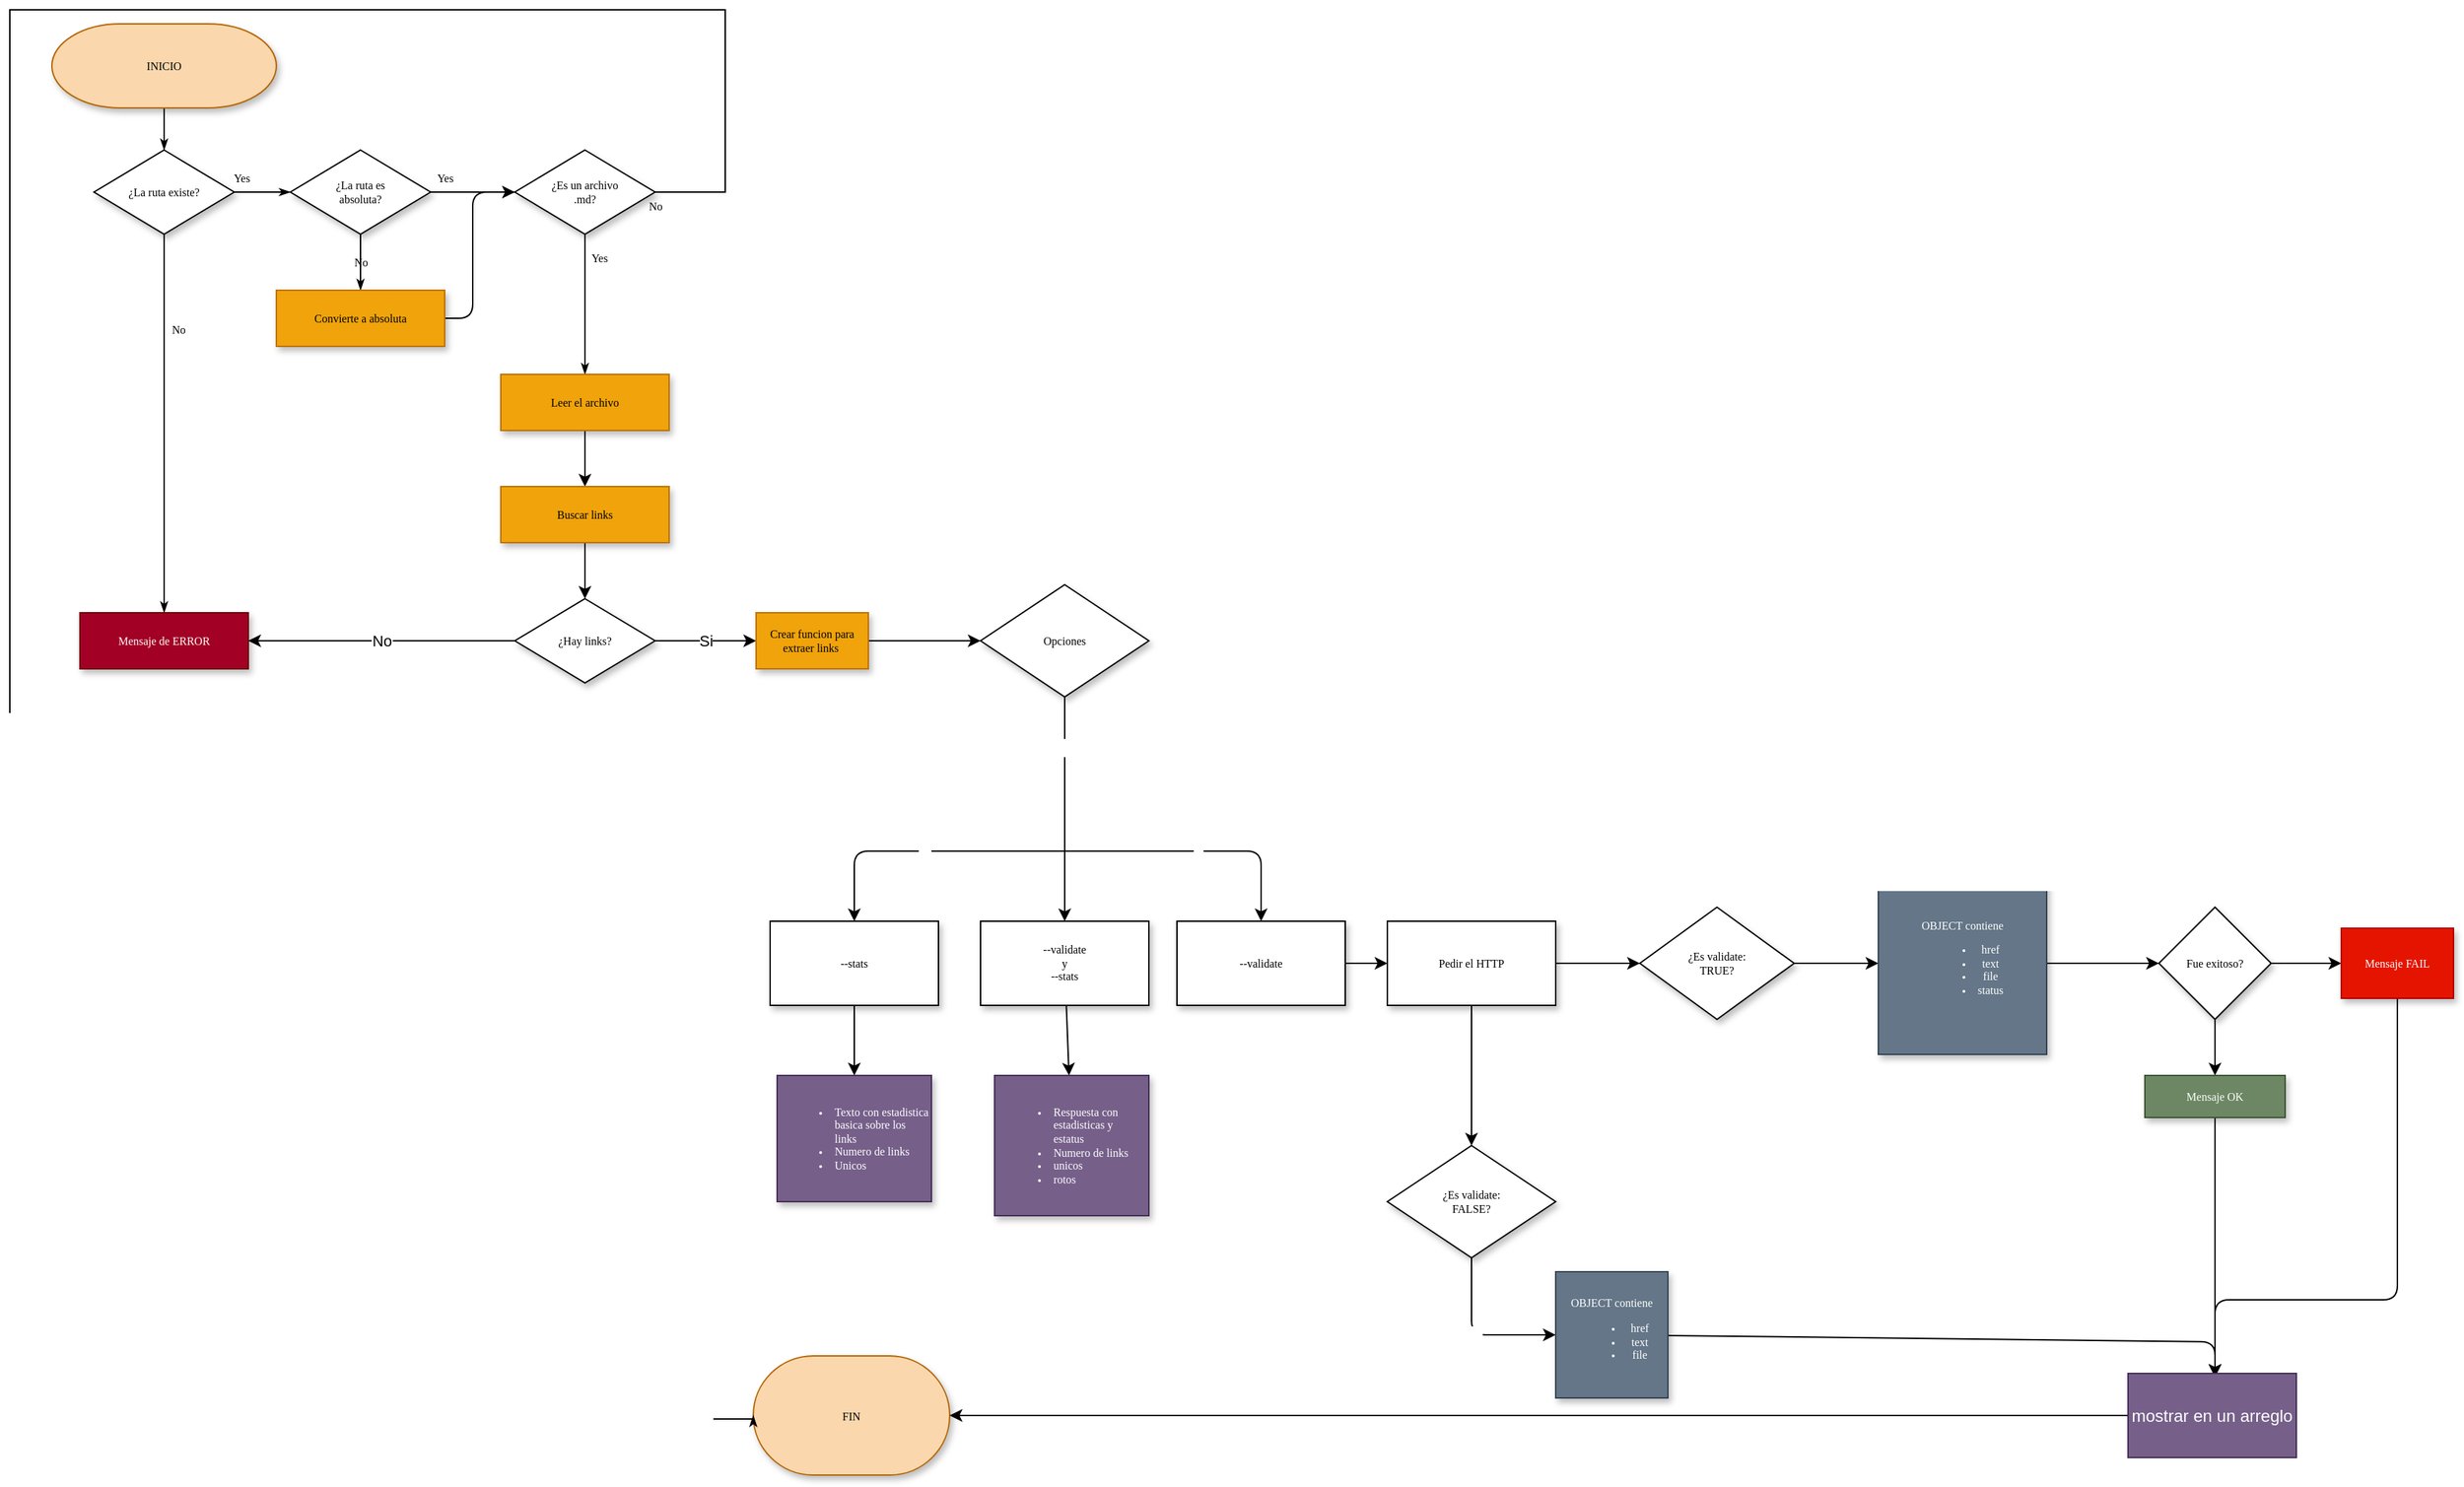 <mxfile>
    <diagram name="Page-1" id="edf60f1a-56cd-e834-aa8a-f176f3a09ee4">
        <mxGraphModel dx="1028" dy="568" grid="1" gridSize="10" guides="1" tooltips="1" connect="1" arrows="1" fold="1" page="1" pageScale="1" pageWidth="1100" pageHeight="850" background="none" math="0" shadow="0">
            <root>
                <mxCell id="0"/>
                <mxCell id="1" parent="0"/>
                <mxCell id="60e70716793133e9-32" style="edgeStyle=orthogonalEdgeStyle;rounded=0;html=1;labelBackgroundColor=none;startSize=5;endArrow=classicThin;endFill=1;endSize=5;jettySize=auto;orthogonalLoop=1;strokeWidth=1;fontFamily=Verdana;fontSize=8;exitX=0.5;exitY=1;exitDx=0;exitDy=0;exitPerimeter=0;" parent="1" source="4" target="60e70716793133e9-5" edge="1">
                    <mxGeometry relative="1" as="geometry">
                        <mxPoint x="350" y="180" as="sourcePoint"/>
                    </mxGeometry>
                </mxCell>
                <mxCell id="60e70716793133e9-33" value="Yes" style="edgeStyle=orthogonalEdgeStyle;rounded=0;html=1;labelBackgroundColor=none;startSize=5;endArrow=classicThin;endFill=1;endSize=5;jettySize=auto;orthogonalLoop=1;strokeWidth=1;fontFamily=Verdana;fontSize=8" parent="1" source="60e70716793133e9-5" target="60e70716793133e9-7" edge="1">
                    <mxGeometry x="-0.778" y="10" relative="1" as="geometry">
                        <mxPoint as="offset"/>
                    </mxGeometry>
                </mxCell>
                <mxCell id="60e70716793133e9-37" value="No" style="edgeStyle=orthogonalEdgeStyle;rounded=0;html=1;labelBackgroundColor=none;startSize=5;endArrow=classicThin;endFill=1;endSize=5;jettySize=auto;orthogonalLoop=1;strokeWidth=1;fontFamily=Verdana;fontSize=8" parent="1" source="60e70716793133e9-5" target="60e70716793133e9-9" edge="1">
                    <mxGeometry x="-0.5" y="10" relative="1" as="geometry">
                        <mxPoint as="offset"/>
                    </mxGeometry>
                </mxCell>
                <mxCell id="60e70716793133e9-5" value="¿La ruta existe?" style="rhombus;whiteSpace=wrap;html=1;rounded=0;shadow=1;labelBackgroundColor=none;strokeWidth=1;fontFamily=Verdana;fontSize=8;align=center;" parent="1" vertex="1">
                    <mxGeometry x="200" y="220" width="100" height="60" as="geometry"/>
                </mxCell>
                <mxCell id="60e70716793133e9-34" value="Yes" style="edgeStyle=orthogonalEdgeStyle;rounded=0;html=1;labelBackgroundColor=none;startSize=5;endArrow=classicThin;endFill=1;endSize=5;jettySize=auto;orthogonalLoop=1;strokeWidth=1;fontFamily=Verdana;fontSize=8" parent="1" source="60e70716793133e9-7" edge="1">
                    <mxGeometry x="-0.667" y="10" relative="1" as="geometry">
                        <mxPoint as="offset"/>
                        <mxPoint x="500" y="250" as="targetPoint"/>
                    </mxGeometry>
                </mxCell>
                <mxCell id="60e70716793133e9-35" value="No" style="edgeStyle=orthogonalEdgeStyle;rounded=0;html=1;labelBackgroundColor=none;startSize=5;endArrow=classicThin;endFill=1;endSize=5;jettySize=auto;orthogonalLoop=1;strokeWidth=1;fontFamily=Verdana;fontSize=8" parent="1" source="60e70716793133e9-7" target="60e70716793133e9-10" edge="1">
                    <mxGeometry relative="1" as="geometry">
                        <mxPoint x="390" y="300" as="targetPoint"/>
                        <Array as="points"/>
                        <mxPoint as="offset"/>
                    </mxGeometry>
                </mxCell>
                <mxCell id="60e70716793133e9-7" value="¿La ruta es &lt;br&gt;absoluta?" style="rhombus;whiteSpace=wrap;html=1;rounded=0;shadow=1;labelBackgroundColor=none;strokeWidth=1;fontFamily=Verdana;fontSize=8;align=center;" parent="1" vertex="1">
                    <mxGeometry x="340" y="220" width="100" height="60" as="geometry"/>
                </mxCell>
                <mxCell id="60e70716793133e9-9" value="Mensaje de ERROR" style="whiteSpace=wrap;html=1;rounded=0;shadow=1;labelBackgroundColor=none;strokeWidth=1;fontFamily=Verdana;fontSize=8;align=center;fillColor=#a20025;fontColor=#ffffff;strokeColor=#6F0000;" parent="1" vertex="1">
                    <mxGeometry x="190" y="550" width="120" height="40" as="geometry"/>
                </mxCell>
                <mxCell id="6" style="edgeStyle=none;html=1;entryX=0;entryY=0.5;entryDx=0;entryDy=0;exitX=1;exitY=0.5;exitDx=0;exitDy=0;" parent="1" source="60e70716793133e9-10" edge="1">
                    <mxGeometry relative="1" as="geometry">
                        <Array as="points">
                            <mxPoint x="470" y="340"/>
                            <mxPoint x="470" y="250"/>
                        </Array>
                        <mxPoint x="500" y="250" as="targetPoint"/>
                    </mxGeometry>
                </mxCell>
                <mxCell id="60e70716793133e9-10" value="Convierte a absoluta" style="whiteSpace=wrap;html=1;rounded=0;shadow=1;labelBackgroundColor=none;strokeWidth=1;fontFamily=Verdana;fontSize=8;align=center;fillColor=#f0a30a;fontColor=#000000;strokeColor=#BD7000;" parent="1" vertex="1">
                    <mxGeometry x="330" y="320" width="120" height="40" as="geometry"/>
                </mxCell>
                <mxCell id="60e70716793133e9-30" value="&lt;font color=&quot;#000000&quot;&gt;FIN&lt;/font&gt;" style="strokeWidth=1;html=1;shape=mxgraph.flowchart.terminator;whiteSpace=wrap;rounded=0;shadow=1;labelBackgroundColor=none;fontFamily=Verdana;fontSize=8;align=center;sketch=0;fillColor=#fad7ac;strokeColor=#b46504;" parent="1" vertex="1">
                    <mxGeometry x="670" y="1080" width="140" height="85" as="geometry"/>
                </mxCell>
                <mxCell id="4" value="&lt;font color=&quot;#000000&quot;&gt;INICIO&lt;/font&gt;" style="strokeWidth=1;html=1;shape=mxgraph.flowchart.terminator;whiteSpace=wrap;rounded=0;shadow=1;labelBackgroundColor=none;fontFamily=Verdana;fontSize=8;align=center;fillColor=#fad7ac;strokeColor=#b46504;" parent="1" vertex="1">
                    <mxGeometry x="170" y="130" width="160" height="60" as="geometry"/>
                </mxCell>
                <mxCell id="9" value="¿Es un archivo&lt;br&gt;.md?" style="rhombus;whiteSpace=wrap;html=1;rounded=0;shadow=1;labelBackgroundColor=none;strokeWidth=1;fontFamily=Verdana;fontSize=8;align=center;" parent="1" vertex="1">
                    <mxGeometry x="500" y="220" width="100" height="60" as="geometry"/>
                </mxCell>
                <mxCell id="10" value="No" style="edgeStyle=orthogonalEdgeStyle;rounded=0;html=1;labelBackgroundColor=none;startSize=5;endArrow=classicThin;endFill=1;endSize=5;jettySize=auto;orthogonalLoop=1;strokeWidth=1;fontFamily=Verdana;fontSize=8;exitX=1;exitY=0.5;exitDx=0;exitDy=0;entryX=0;entryY=0.5;entryDx=0;entryDy=0;entryPerimeter=0;" parent="1" source="9" target="60e70716793133e9-30" edge="1">
                    <mxGeometry x="-1" y="-10" relative="1" as="geometry">
                        <mxPoint x="280" y="875" as="targetPoint"/>
                        <Array as="points">
                            <mxPoint x="650" y="250"/>
                            <mxPoint x="650" y="120"/>
                            <mxPoint x="140" y="120"/>
                            <mxPoint x="140" y="1125"/>
                            <mxPoint x="670" y="1125"/>
                        </Array>
                        <mxPoint as="offset"/>
                        <mxPoint x="660" y="260" as="sourcePoint"/>
                    </mxGeometry>
                </mxCell>
                <mxCell id="11" value="Yes" style="edgeStyle=orthogonalEdgeStyle;rounded=0;html=1;labelBackgroundColor=none;startSize=5;endArrow=classicThin;endFill=1;endSize=5;jettySize=auto;orthogonalLoop=1;strokeWidth=1;fontFamily=Verdana;fontSize=8;exitX=0.5;exitY=1;exitDx=0;exitDy=0;entryX=0.5;entryY=0;entryDx=0;entryDy=0;" parent="1" source="9" target="12" edge="1">
                    <mxGeometry x="-0.667" y="10" relative="1" as="geometry">
                        <mxPoint as="offset"/>
                        <mxPoint x="560" y="290" as="sourcePoint"/>
                        <mxPoint x="550" y="440" as="targetPoint"/>
                    </mxGeometry>
                </mxCell>
                <mxCell id="14" value="" style="edgeStyle=none;html=1;" parent="1" source="12" target="13" edge="1">
                    <mxGeometry relative="1" as="geometry"/>
                </mxCell>
                <mxCell id="12" value="Leer el archivo" style="whiteSpace=wrap;html=1;rounded=0;shadow=1;labelBackgroundColor=none;strokeWidth=1;fontFamily=Verdana;fontSize=8;align=center;fillColor=#f0a30a;fontColor=#000000;strokeColor=#BD7000;" parent="1" vertex="1">
                    <mxGeometry x="490" y="380" width="120" height="40" as="geometry"/>
                </mxCell>
                <mxCell id="16" value="" style="edgeStyle=none;html=1;" parent="1" source="13" edge="1">
                    <mxGeometry relative="1" as="geometry">
                        <mxPoint x="550" y="540" as="targetPoint"/>
                    </mxGeometry>
                </mxCell>
                <mxCell id="13" value="Buscar links" style="whiteSpace=wrap;html=1;rounded=0;shadow=1;labelBackgroundColor=none;strokeWidth=1;fontFamily=Verdana;fontSize=8;align=center;fillColor=#f0a30a;fontColor=#000000;strokeColor=#BD7000;" parent="1" vertex="1">
                    <mxGeometry x="490" y="460" width="120" height="40" as="geometry"/>
                </mxCell>
                <mxCell id="18" value="No" style="edgeStyle=none;html=1;entryX=1;entryY=0.5;entryDx=0;entryDy=0;" parent="1" source="15" target="60e70716793133e9-9" edge="1">
                    <mxGeometry relative="1" as="geometry">
                        <mxPoint x="480" y="570" as="targetPoint"/>
                    </mxGeometry>
                </mxCell>
                <mxCell id="20" value="Si" style="edgeStyle=none;html=1;" parent="1" source="15" target="19" edge="1">
                    <mxGeometry relative="1" as="geometry"/>
                </mxCell>
                <mxCell id="15" value="¿Hay links?" style="rhombus;whiteSpace=wrap;html=1;rounded=0;shadow=1;labelBackgroundColor=none;strokeWidth=1;fontFamily=Verdana;fontSize=8;align=center;" parent="1" vertex="1">
                    <mxGeometry x="500" y="540" width="100" height="60" as="geometry"/>
                </mxCell>
                <mxCell id="25" value="" style="edgeStyle=none;html=1;fontColor=#000000;" parent="1" source="19" target="24" edge="1">
                    <mxGeometry relative="1" as="geometry"/>
                </mxCell>
                <mxCell id="19" value="Crear funcion para extraer links&amp;nbsp;" style="whiteSpace=wrap;html=1;fontSize=8;fontFamily=Verdana;rounded=0;shadow=1;labelBackgroundColor=none;strokeWidth=1;fillColor=#f0a30a;fontColor=#000000;strokeColor=#BD7000;" parent="1" vertex="1">
                    <mxGeometry x="672" y="550" width="80" height="40" as="geometry"/>
                </mxCell>
                <mxCell id="27" value="&lt;font color=&quot;#ffffff&quot;&gt;SI&lt;/font&gt;" style="edgeStyle=none;html=1;fontColor=#000000;" parent="1" source="24" target="26" edge="1">
                    <mxGeometry x="-0.556" relative="1" as="geometry">
                        <Array as="points">
                            <mxPoint x="892" y="710"/>
                        </Array>
                        <mxPoint as="offset"/>
                    </mxGeometry>
                </mxCell>
                <mxCell id="29" value="Si" style="edgeStyle=none;html=1;fontColor=#FFFFFF;" parent="1" target="28" edge="1">
                    <mxGeometry relative="1" as="geometry">
                        <mxPoint x="892" y="720" as="sourcePoint"/>
                        <Array as="points">
                            <mxPoint x="742" y="720"/>
                        </Array>
                    </mxGeometry>
                </mxCell>
                <mxCell id="31" value="si" style="edgeStyle=none;html=1;fontColor=#FFFFFF;" parent="1" target="30" edge="1">
                    <mxGeometry relative="1" as="geometry">
                        <mxPoint x="892" y="720" as="sourcePoint"/>
                        <Array as="points">
                            <mxPoint x="962" y="720"/>
                            <mxPoint x="1032" y="720"/>
                        </Array>
                    </mxGeometry>
                </mxCell>
                <mxCell id="24" value="Opciones" style="rhombus;whiteSpace=wrap;html=1;fontSize=8;fontFamily=Verdana;rounded=0;shadow=1;labelBackgroundColor=none;strokeWidth=1;" parent="1" vertex="1">
                    <mxGeometry x="832" y="530" width="120" height="80" as="geometry"/>
                </mxCell>
                <mxCell id="58" value="" style="edgeStyle=none;html=1;fontColor=#FFFFFF;" parent="1" source="26" target="57" edge="1">
                    <mxGeometry relative="1" as="geometry"/>
                </mxCell>
                <mxCell id="26" value="--validate &lt;br&gt;y&lt;br&gt;--stats" style="whiteSpace=wrap;html=1;fontSize=8;fontFamily=Verdana;rounded=0;shadow=1;labelBackgroundColor=none;strokeWidth=1;" parent="1" vertex="1">
                    <mxGeometry x="832" y="770" width="120" height="60" as="geometry"/>
                </mxCell>
                <mxCell id="56" value="" style="edgeStyle=none;html=1;fontColor=#FFFFFF;" parent="1" source="28" target="55" edge="1">
                    <mxGeometry relative="1" as="geometry"/>
                </mxCell>
                <mxCell id="28" value="--stats" style="whiteSpace=wrap;html=1;fontSize=8;fontFamily=Verdana;rounded=0;shadow=1;labelBackgroundColor=none;strokeWidth=1;" parent="1" vertex="1">
                    <mxGeometry x="682" y="770" width="120" height="60" as="geometry"/>
                </mxCell>
                <mxCell id="33" value="" style="edgeStyle=none;html=1;fontColor=#FFFFFF;exitX=0.5;exitY=1;exitDx=0;exitDy=0;" parent="1" source="42" target="32" edge="1">
                    <mxGeometry relative="1" as="geometry"/>
                </mxCell>
                <mxCell id="35" value="" style="edgeStyle=none;html=1;fontColor=#FFFFFF;exitX=1;exitY=0.5;exitDx=0;exitDy=0;" parent="1" source="42" target="34" edge="1">
                    <mxGeometry relative="1" as="geometry"/>
                </mxCell>
                <mxCell id="43" value="" style="edgeStyle=none;html=1;fontColor=#FFFFFF;" parent="1" source="30" target="42" edge="1">
                    <mxGeometry relative="1" as="geometry"/>
                </mxCell>
                <mxCell id="30" value="--validate" style="whiteSpace=wrap;html=1;fontSize=8;fontFamily=Verdana;rounded=0;shadow=1;labelBackgroundColor=none;strokeWidth=1;" parent="1" vertex="1">
                    <mxGeometry x="972" y="770" width="120" height="60" as="geometry"/>
                </mxCell>
                <mxCell id="45" value="Si" style="edgeStyle=none;html=1;fontColor=#FFFFFF;" parent="1" source="32" edge="1">
                    <mxGeometry relative="1" as="geometry">
                        <mxPoint x="1242.0" y="1065" as="targetPoint"/>
                        <Array as="points">
                            <mxPoint x="1182" y="1065"/>
                        </Array>
                    </mxGeometry>
                </mxCell>
                <mxCell id="32" value="¿Es validate:&lt;br&gt;FALSE?" style="rhombus;whiteSpace=wrap;html=1;fontSize=8;fontFamily=Verdana;rounded=0;shadow=1;labelBackgroundColor=none;strokeWidth=1;" parent="1" vertex="1">
                    <mxGeometry x="1122" y="930" width="120" height="80" as="geometry"/>
                </mxCell>
                <mxCell id="41" value="" style="edgeStyle=none;html=1;fontColor=#FFFFFF;" parent="1" source="34" target="40" edge="1">
                    <mxGeometry relative="1" as="geometry"/>
                </mxCell>
                <mxCell id="34" value="&lt;span&gt;¿Es validate:&lt;/span&gt;&lt;br&gt;&lt;span&gt;TRUE?&lt;/span&gt;" style="rhombus;whiteSpace=wrap;html=1;fontSize=8;fontFamily=Verdana;rounded=0;shadow=1;labelBackgroundColor=none;strokeWidth=1;" parent="1" vertex="1">
                    <mxGeometry x="1302" y="760" width="110" height="80" as="geometry"/>
                </mxCell>
                <mxCell id="49" value="" style="edgeStyle=none;html=1;fontColor=#FFFFFF;" parent="1" source="40" target="48" edge="1">
                    <mxGeometry relative="1" as="geometry"/>
                </mxCell>
                <mxCell id="40" value="OBJECT contiene&lt;br&gt;&lt;ul&gt;&lt;li&gt;href&lt;/li&gt;&lt;li&gt;text&lt;/li&gt;&lt;li&gt;file&lt;/li&gt;&lt;li&gt;status&lt;/li&gt;&lt;/ul&gt;" style="whiteSpace=wrap;html=1;fontSize=8;fontFamily=Verdana;rounded=0;shadow=1;labelBackgroundColor=none;strokeWidth=1;fillColor=#647687;fontColor=#ffffff;strokeColor=#314354;" parent="1" vertex="1">
                    <mxGeometry x="1472" y="735" width="120" height="130" as="geometry"/>
                </mxCell>
                <mxCell id="42" value="Pedir el HTTP" style="whiteSpace=wrap;html=1;fontSize=8;fontFamily=Verdana;rounded=0;shadow=1;labelBackgroundColor=none;strokeWidth=1;" parent="1" vertex="1">
                    <mxGeometry x="1122" y="770" width="120" height="60" as="geometry"/>
                </mxCell>
                <mxCell id="61" style="edgeStyle=none;html=1;entryX=0.5;entryY=0;entryDx=0;entryDy=0;fontColor=#FFFFFF;" parent="1" edge="1">
                    <mxGeometry relative="1" as="geometry">
                        <mxPoint x="1322.0" y="1065.465" as="sourcePoint"/>
                        <mxPoint x="1712.0" y="1095" as="targetPoint"/>
                        <Array as="points">
                            <mxPoint x="1712" y="1070"/>
                        </Array>
                    </mxGeometry>
                </mxCell>
                <mxCell id="44" value="OBJECT contiene&lt;br&gt;&lt;ul&gt;&lt;li&gt;href&lt;/li&gt;&lt;li&gt;text&lt;/li&gt;&lt;li&gt;file&lt;/li&gt;&lt;/ul&gt;" style="whiteSpace=wrap;html=1;fontSize=8;fontFamily=Verdana;rounded=0;shadow=1;labelBackgroundColor=none;strokeWidth=1;fillColor=#647687;fontColor=#ffffff;strokeColor=#314354;" parent="1" vertex="1">
                    <mxGeometry x="1242" y="1020" width="80" height="90" as="geometry"/>
                </mxCell>
                <mxCell id="51" value="" style="edgeStyle=none;html=1;fontColor=#FFFFFF;" parent="1" source="48" target="50" edge="1">
                    <mxGeometry relative="1" as="geometry"/>
                </mxCell>
                <mxCell id="53" value="" style="edgeStyle=none;html=1;fontColor=#FFFFFF;" parent="1" source="48" target="52" edge="1">
                    <mxGeometry relative="1" as="geometry"/>
                </mxCell>
                <mxCell id="48" value="Fue exitoso?" style="rhombus;whiteSpace=wrap;html=1;fontSize=8;fontFamily=Verdana;rounded=0;shadow=1;labelBackgroundColor=none;strokeWidth=1;" parent="1" vertex="1">
                    <mxGeometry x="1672" y="760" width="80" height="80" as="geometry"/>
                </mxCell>
                <mxCell id="63" style="edgeStyle=none;html=1;entryX=0.5;entryY=0;entryDx=0;entryDy=0;fontColor=#FFFFFF;" parent="1" source="50" edge="1">
                    <mxGeometry relative="1" as="geometry">
                        <mxPoint x="1712.0" y="1095" as="targetPoint"/>
                        <Array as="points">
                            <mxPoint x="1842" y="1040"/>
                            <mxPoint x="1712" y="1040"/>
                        </Array>
                    </mxGeometry>
                </mxCell>
                <mxCell id="50" value="Mensaje FAIL" style="whiteSpace=wrap;html=1;fontSize=8;fontFamily=Verdana;rounded=0;shadow=1;labelBackgroundColor=none;strokeWidth=1;fillColor=#e51400;strokeColor=#B20000;fontColor=#ffffff;" parent="1" vertex="1">
                    <mxGeometry x="1802" y="775" width="80" height="50" as="geometry"/>
                </mxCell>
                <mxCell id="60" style="edgeStyle=none;html=1;entryX=0.5;entryY=0;entryDx=0;entryDy=0;fontColor=#FFFFFF;" parent="1" source="52" edge="1">
                    <mxGeometry relative="1" as="geometry">
                        <mxPoint x="1712.0" y="1095" as="targetPoint"/>
                    </mxGeometry>
                </mxCell>
                <mxCell id="52" value="Mensaje OK" style="whiteSpace=wrap;html=1;fontSize=8;fontFamily=Verdana;rounded=0;shadow=1;labelBackgroundColor=none;strokeWidth=1;fillColor=#6d8764;fontColor=#ffffff;strokeColor=#3A5431;" parent="1" vertex="1">
                    <mxGeometry x="1662" y="880" width="100" height="30" as="geometry"/>
                </mxCell>
                <mxCell id="55" value="&lt;ul&gt;&lt;li style=&quot;text-align: left&quot;&gt;Texto con estadistica basica sobre los links&lt;/li&gt;&lt;li style=&quot;text-align: left&quot;&gt;Numero de links&lt;/li&gt;&lt;li style=&quot;text-align: left&quot;&gt;Unicos&lt;/li&gt;&lt;/ul&gt;" style="whiteSpace=wrap;html=1;fontSize=8;fontFamily=Verdana;rounded=0;shadow=1;labelBackgroundColor=none;strokeWidth=1;fillColor=#76608a;fontColor=#ffffff;strokeColor=#432D57;" parent="1" vertex="1">
                    <mxGeometry x="687" y="880" width="110" height="90" as="geometry"/>
                </mxCell>
                <mxCell id="57" value="&lt;ul&gt;&lt;li&gt;Respuesta con estadisticas y estatus&amp;nbsp;&lt;/li&gt;&lt;li&gt;Numero de links&lt;/li&gt;&lt;li&gt;unicos&lt;/li&gt;&lt;li&gt;rotos&lt;/li&gt;&lt;/ul&gt;" style="rounded=0;whiteSpace=wrap;html=1;fontSize=8;fontFamily=Verdana;shadow=1;labelBackgroundColor=none;strokeWidth=1;align=left;fillColor=#76608a;fontColor=#ffffff;strokeColor=#432D57;" parent="1" vertex="1">
                    <mxGeometry x="842" y="880" width="110" height="100" as="geometry"/>
                </mxCell>
                <mxCell id="62" style="edgeStyle=none;html=1;entryX=1;entryY=0.5;entryDx=0;entryDy=0;entryPerimeter=0;fontColor=#FFFFFF;" parent="1" source="59" target="60e70716793133e9-30" edge="1">
                    <mxGeometry relative="1" as="geometry"/>
                </mxCell>
                <mxCell id="59" value="mostrar en un arreglo" style="rounded=0;whiteSpace=wrap;html=1;labelBackgroundColor=none;sketch=0;fontColor=#ffffff;fillColor=#76608a;strokeColor=#432D57;" parent="1" vertex="1">
                    <mxGeometry x="1650" y="1092.5" width="120" height="60" as="geometry"/>
                </mxCell>
            </root>
        </mxGraphModel>
    </diagram>
</mxfile>